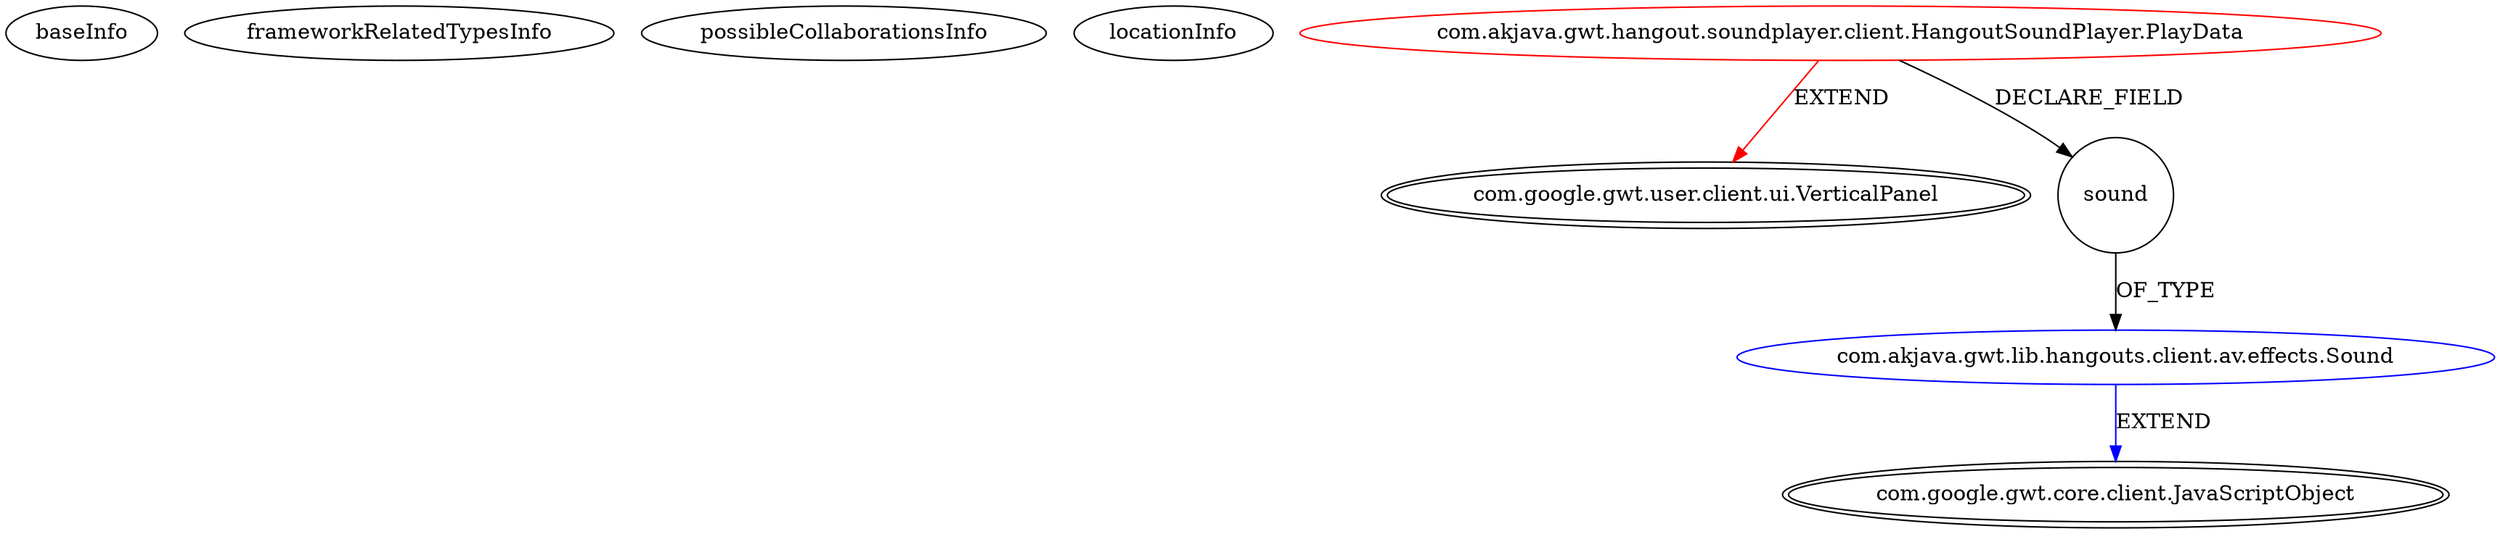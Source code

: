 digraph {
baseInfo[graphId=575,category="extension_graph",isAnonymous=false,possibleRelation=true]
frameworkRelatedTypesInfo[0="com.google.gwt.user.client.ui.VerticalPanel"]
possibleCollaborationsInfo[0="575~FIELD_DECLARATION-~com.google.gwt.user.client.ui.VerticalPanel ~com.google.gwt.core.client.JavaScriptObject ~false~false"]
locationInfo[projectName="akjava-GWT-Hangouts",filePath="/akjava-GWT-Hangouts/GWT-Hangouts-master/apps/sound-player/src/com/akjava/gwt/hangout/soundplayer/client/HangoutSoundPlayer.java",contextSignature="PlayData",graphId="575"]
0[label="com.akjava.gwt.hangout.soundplayer.client.HangoutSoundPlayer.PlayData",vertexType="ROOT_CLIENT_CLASS_DECLARATION",isFrameworkType=false,color=red]
1[label="com.google.gwt.user.client.ui.VerticalPanel",vertexType="FRAMEWORK_CLASS_TYPE",isFrameworkType=true,peripheries=2]
2[label="sound",vertexType="FIELD_DECLARATION",isFrameworkType=false,shape=circle]
3[label="com.akjava.gwt.lib.hangouts.client.av.effects.Sound",vertexType="REFERENCE_CLIENT_CLASS_DECLARATION",isFrameworkType=false,color=blue]
4[label="com.google.gwt.core.client.JavaScriptObject",vertexType="FRAMEWORK_CLASS_TYPE",isFrameworkType=true,peripheries=2]
0->1[label="EXTEND",color=red]
0->2[label="DECLARE_FIELD"]
3->4[label="EXTEND",color=blue]
2->3[label="OF_TYPE"]
}
